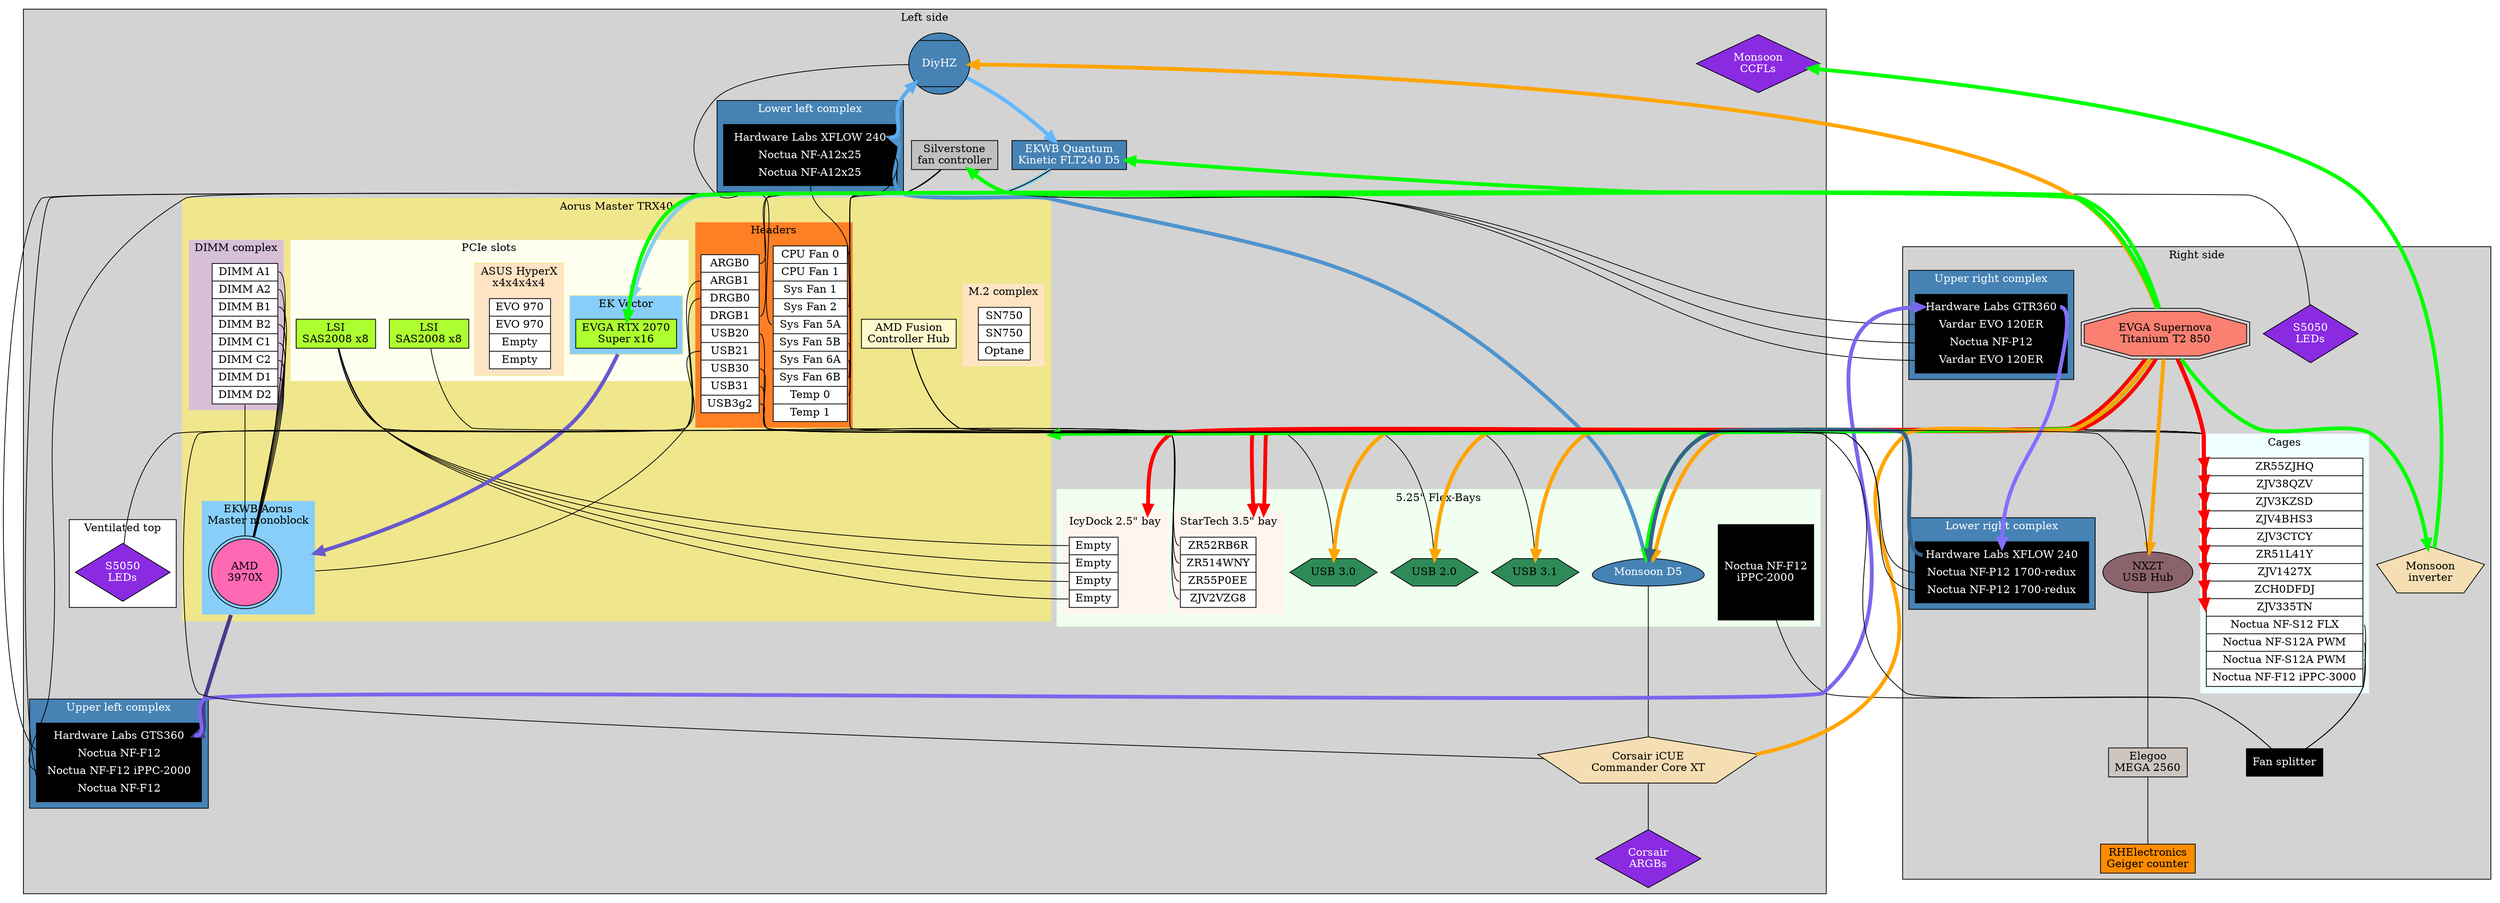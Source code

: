 graph G {
	compound=true
	subgraph clusterLeftSide {
		label="Left side";
		style=filled;
		subgraph clusterFlex {
		  label="5.25\" Flex-Bays";
			style=filled;
			color=honeydew1;
		  Monsoon [label="Monsoon D5" style=filled fillcolor=steelblue shape=egg fontcolor=white];
		  BayUSB31 [label="USB 3.1" style=filled fillcolor=seagreen shape=hexagon];
		  BayUSB20 [label="USB 2.0" style=filled fillcolor=seagreen shape=hexagon];
		  BayUSB30 [label="USB 3.0" style=filled fillcolor=seagreen shape=hexagon];
		  Noctua2000 [label="Noctua NF-F12\niPPC-2000" shape=Msquare style=filled fillcolor=black fontcolor=white];
			subgraph clusterStartech {
				label="StarTech 3.5\" bay";
				style=filled;
				color=seashell;
				node [shape=record];
					stbay [style=filled fillcolor=white label="{ <STECH0>ZR52RB6R|<STECH1>ZR514WNY|<STECH2>ZR55P0EE|<STECH3>ZJV2VZG8 }"]
			}
			subgraph clusterIcydock {
				label="IcyDock 2.5\" bay";
				style=filled;
				color=seashell;
				node [shape=record];
					idbay [style=filled fillcolor=white label="{ <IDOCK0>Empty|<IDOCK1>Empty|<IDOCK2>Empty|<IDOCK3>Empty }"]
			}
		}
		subgraph clusterMobo {
			label="Aorus Master TRX40";
			style=filled;
			color=khaki;
			shape=Msquare;
			subgraph clusterM2s {
				label="M.2 complex";
				style=filled;
				fillcolor=bisque;
				node [shape=record];
				  m2s [style=filled fillcolor=white label="{ <WD0>SN750|<WD1>SN750|<OPTANE>Optane }"]
			}
			subgraph clusterMonoblock {
				label="EKWB Aorus\nMaster monoblock";
				style=filled;
				fillcolor=lightskyblue;
				CPU [style=filled fillcolor=hotpink shape=doublecircle label="AMD\n3970X"];
			}
			subgraph clusterPCIe {
				label="PCIe slots";
				style=filled;
				fillcolor=ivory;
		    LSI [label="LSI\nSAS2008 x8" style=filled fillcolor=greenyellow shape=rectangle]
		    ASM [label="LSI\nSAS2008 x8" style=filled fillcolor=greenyellow shape=rectangle]
				subgraph clusterEKVector {
					label="EK Vector";
					style=filled;
					fillcolor=lightskyblue;
					GPU [label="EVGA RTX 2070\nSuper x16" style=filled fillcolor=greenyellow shape=rectangle]
				}
				subgraph clusterHyperX {
					label="ASUS HyperX\nx4x4x4x4";
					style=filled;
					fillcolor=bisque;
					node [shape=record];
					  ssds [style=filled fillcolor=white label="{ <SAM0>EVO 970|<SAM1>EVO 970|<SAM2>Empty|<SAM3>Empty}"]
				}
			}
			subgraph clusterMemory {
				label="DIMM complex";
				style=filled;
				fillcolor=thistle;
        node [shape=record];
					dimms [style=filled fillcolor=white label="{ <DIMM0>DIMM A1|<DIMM1>DIMM A2|<DIMM2>DIMM B1|<DIMM3>DIMM B2|<DIMM4>DIMM C1|<DIMM5>DIMM C2|<DIMM6>DIMM D1|<DIMM7>DIMM D2 }"]
		  }
			AMDFCH [label="AMD Fusion\nController Hub" style=filled fillcolor=lemonchiffon shape=rectangle];
			subgraph clusterHeaders {
				label="Headers";
				style=filled;
				fillcolor=chocolate1;
				node [shape=record];
				  pins [style=filled fillcolor=white label="{ <ARGB0>ARGB0|<ARGB1>ARGB1|<DRGB0>DRGB0|<DRGB1>DRGB1|<USB20>USB20|<USB21>USB21|<USB30>USB30|<USB31>USB31|<USB3g2>USB3g2 }"];
        node [shape=record];
				  fans [style=filled fillcolor=white label="{ <FAN0>CPU Fan 0|<FAN1>CPU Fan 1|<FAN2>Sys Fan 1|<FAN3>Sys Fan 2|<FAN5A>Sys Fan 5A|<FAN5B>Sys Fan 5B|<FAN6A>Sys Fan 6A|<FAN6B>Sys Fan 6B|<ETEMP0>Temp 0|<ETEMP1>Temp 1 }"];
			}
		}
		Silverstone [label="Silverstone\nfan controller" style=filled shape=rectangle fillcolor=silver]
		subgraph clusterULeft {
		  label="Upper left complex"
			style=filled
			fillcolor=steelblue
			fontcolor=white
		  node [shape=plaintext];
			  uleft [style=filled fillcolor=black fontcolor=white label=<<TABLE><TR><TD PORT="gts360">Hardware Labs GTS360</TD></TR><TR><TD PORT="uleftfan0">Noctua NF-F12</TD></TR><TR><TD PORT="uleftfan1">Noctua NF-F12 iPPC-2000</TD></TR><TR><TD PORT="uleftfan2">Noctua NF-F12</TD></TR></TABLE>>]
		}
		Silverstone--uleft:uleftfan0
		Silverstone--uleft:uleftfan1
		Silverstone--uleft:uleftfan2
		subgraph clusterLLeft {
		  label="Lower left complex"
			style=filled
			fillcolor=steelblue
			fontcolor=white
		  node [shape=plaintext];
		    lleft [style=filled fillcolor=black fontcolor=white label=<<TABLE><TR><TD PORT="xflow240a">Hardware Labs XFLOW 240</TD></TR><TR><TD PORT="lleftfan0">Noctua NF-A12x25</TD></TR><TR><TD PORT="lleftfan1">Noctua NF-A12x25</TD></TR></TABLE>>];
    }
		lleft:lleftfan0--fans:FAN6B
		lleft:lleftfan1--fans:FAN6B
		dimms:DIMM0--CPU
		dimms:DIMM1--CPU
		dimms:DIMM2--CPU
		dimms:DIMM3--CPU
		dimms:DIMM4--CPU
		dimms:DIMM5--CPU
		dimms:DIMM6--CPU
		dimms:DIMM7--CPU
		BayUSB30--pins:USB30
		BayUSB20--pins:USB31
		BayUSB31--pins:USB3g2
		LSI--stbay:STECH0
		LSI--stbay:STECH1
		LSI--stbay:STECH2
		LSI--stbay:STECH3
		LSI--idbay:IDOCK0
		LSI--idbay:IDOCK1
		LSI--idbay:IDOCK2
		LSI--idbay:IDOCK3
		Corsair [label="Corsair iCUE\nCommander Core XT" style=filled fillcolor=wheat shape=pentagon]
		Corsair--CorsairLEDs
		CorsairLEDs [label="Corsair\nARGBs" style=filled fillcolor=blueviolet fontcolor=white shape=diamond]
		Monsoon--lleft:xflow240a [color=steelblue3 penwidth=5 dir=forward];
		lleft:xflow240a--DiyHZ [color=steelblue2 penwidth=5 dir=forward];
		DiyHZ--fans:FAN5A
		DiyHZ [style=filled fillcolor=steelblue shape=Mcircle fontcolor=white dir=forward];
		GPU--CPU [color=slateblue3 penwidth=5 ltail=clusterEKVector lhead=clusterMonoblock dir=forward];
		CPU--uleft:gts360 [color=slateblue4 penwidth=5 ltail=clusterMonoblock dir=forward];
	  pins:ARGB1--CPU [lhead=clusterMonoblock]
	  Quantum [label="EKWB Quantum\nKinetic FLT240 D5" style=filled fillcolor=steelblue shape=rectangle fontcolor=white];
	  CCFLs [label="Monsoon\nCCFLs" style=filled fillcolor=blueviolet fontcolor=white shape=diamond]
		subgraph clusterRoof {
			label="Ventilated top";
			style=filled;
			fillcolor=white;
			LEDS0 [shape=diamond fontcolor=white fillcolor=blueviolet style=filled label="S5050\nLEDs"];
	/*		node [shape=plaintext];
				top [style=filled fillcolor=black fontcolor=white label=<<TABLE><TR><TD PORT="Noctua140A">Noctua AF-14</TD></TR><TR><TD PORT="Noctua140B">Noctua AF-14</TD></TR><TR><TD PORT="Noctua140C">Noctua AF-14</TD></TR><TR><TD PORT="Noctua140D">Noctua AF-14</TD></TR></TABLE>>];*/
		}
	}
	subgraph clusterRightside {
		label="Right side";
		style=filled;
		subgraph clusterCages {
			label="Cages";
			style="filled";
			color="azure";
			node [shape=record];
				caged [style=filled fillcolor=white label="{ <CAGE0>ZR55ZJHQ|<CAGE1>ZJV38QZV|<CAGE2>ZJV3KZSD|<CAGE3>ZJV4BHS3|<CAGE4>ZJV3CTCY|<CAGE5>ZR51L41Y|<CAGE6>ZJV1427X|<CAGE7>ZCH0DFDJ|<CAGE8>ZJV335TN|<CAGEFAN0>Noctua NF-S12 FLX|<CAGEFAN1>Noctua NF-S12A PWM|<CAGEFAN2>Noctua NF-S12A PWM|<CAGEFAN3>Noctua NF-F12 iPPC-3000 }"]
		}
		PSU--BayUSB30 [color=orange penwidth=5 dir=forward];
		PSU--BayUSB31 [color=orange penwidth=5 dir=forward];
		PSU--BayUSB20 [color=orange penwidth=5 dir=forward];
		PSU--caged:CAGE0 [color=red penwidth=5 dir=forward];
		PSU--caged:CAGE1 [color=red penwidth=5 dir=forward];
		PSU--caged:CAGE2 [color=red penwidth=5 dir=forward];
		PSU--caged:CAGE3 [color=red penwidth=5 dir=forward];
		PSU--caged:CAGE4 [color=red penwidth=5 dir=forward];
		PSU--caged:CAGE5 [color=red penwidth=5 dir=forward];
		PSU--caged:CAGE6 [color=red penwidth=5 dir=forward];
		PSU--caged:CAGE7 [color=red penwidth=5 dir=forward];
		PSU--caged:CAGE8 [color=red penwidth=5 dir=forward];
		subgraph clusterURight {
		  label="Upper right complex"
			style=filled
			fillcolor=steelblue
			fontcolor=white
		  node [shape=plaintext];
			  uright [style=filled fillcolor=black fontcolor=white label=<<TABLE><TR><TD PORT="gtr360">Hardware Labs GTR360</TD></TR><TR><TD PORT="urightfan0">Vardar EVO 120ER</TD></TR><TR><TD PORT="urightfan1">Noctua NF-P12</TD></TR><TR><TD PORT="urightfan2">Vardar EVO 120ER</TD></TR></TABLE>>]
		}
		subgraph clusterLRight {
		  label="Lower right complex"
			style=filled
			fillcolor=steelblue
			fontcolor=white
		  node [shape=plaintext];
		    lright [style=filled fillcolor=black fontcolor=white label=<<TABLE><TR><TD PORT="xflow240b">Hardware Labs XFLOW 240</TD></TR><TR><TD PORT="lrightfan0">Noctua NF-P12 1700-redux</TD></TR><TR><TD PORT="lrightfan1">Noctua NF-P12 1700-redux</TD></TR></TABLE>>];
    }
		lright:lrightfan0--fans:FAN6A
		lright:lrightfan1--fans:FAN6A
		uright:gtr360--lright:xflow240b [dir=forward color=slateblue1 penwidth=5];
		LEDS1 [shape=diamond fontcolor=white fillcolor=blueviolet style=filled label="S5050\nLEDs"];
		NXZT [label="NXZT\nUSB Hub" style=filled fillcolor=pink4 style=filled]
		Arduino [shape=rectangle style=filled fillcolor=seashell3 label="Elegoo\nMEGA 2560"]
		Geiger [shape=rectangle style=filled fillcolor=darkorange label="RHElectronics\nGeiger counter"]
		Arduino--Geiger
		NXZT--Arduino
		Inverter [label="Monsoon\ninverter" style=filled fillcolor=wheat shape=pentagon]
		PSU--Inverter [color=green penwidth=5 dir=forward];
		PSU--NXZT [color=orange penwidth=5 dir=forward]
		caged:CAGEFAN0--FanSplitter
		caged:CAGEFAN1--FanSplitter
		caged:CAGEFAN2--FanSplitter
	  FanSplitter [label="Fan splitter" style=filled fillcolor=black fontcolor=white shape=rectangle]
	}
  Noctua2000--FanSplitter
	PSU--Silverstone [color=green penwidth=5 dir=forward];
	Silverstone--uright:urightfan0
	Silverstone--uright:urightfan1
	Silverstone--uright:urightfan2
	Silverstone--fans:FAN0
	FanSplitter--fans:FAN5B
	Inverter--CCFLs [color=green penwidth=5 dir=forward]
	lright:xflow240b--Monsoon [color=steelblue4 penwidth=5 dir=forward];
	DiyHZ--Quantum [color=steelblue1 penwidth=5 dir=forward];
	Quantum--GPU [color=skyblue penwidth=5 lhead=clusterEKVector dir=forward];
	uleft:gts360--uright:gtr360 [color=slateblue2 penwidth=5 dir=forward];
	PSU--stbay:STECH0 [lhead=clusterStartech color=red penwidth=5 dir=forward];
	PSU--stbay:STECH0 [lhead=clusterStartech color=red penwidth=5 dir=forward];
	PSU--idbay:IDOCK0 [lhead=clusterIcydock color=red penwidth=5 dir=forward];
	PSU--GPU [color=green penwidth=5 dir=forward];
	PSU--CPU [lhead=clusterMobo color=green penwidth=5 dir=forward];
	PSU--Quantum [color=green penwidth=5 dir=forward];
	PSU--Monsoon [color=green penwidth=5 dir=forward];
	PSU--Monsoon [color=orange penwidth=5 dir=forward];
	PSU--DiyHZ [color=orange penwidth=5 dir=forward];
	PSU [label="EVGA Supernova\nTitanium T2 850" style=filled fillcolor=salmon shape=doubleoctagon]
	AMDFCH--caged:CAGE0
	AMDFCH--caged:CAGE1
	AMDFCH--caged:CAGE2
	AMDFCH--caged:CAGE3
	AMDFCH--caged:CAGE4
	AMDFCH--caged:CAGE5
	AMDFCH--caged:CAGE6
	AMDFCH--caged:CAGE7
	ASM--caged:CAGE8
	/*Corsair--top:Noctua140A
	Corsair--top:Noctua140B
	Corsair--top:Noctua140C
	Corsair--top:Noctua140D*/
	PSU--Corsair [color=orange penwidth=5]
	pins:ARGB0--Quantum
	pins:DRGB0--LEDS0
	pins:DRGB1--LEDS1
	Monsoon--Corsair
	Quantum--fans:ETEMP0
	Quantum--fans:FAN3
	NXZT--pins:USB20
	Corsair--pins:USB21
}
